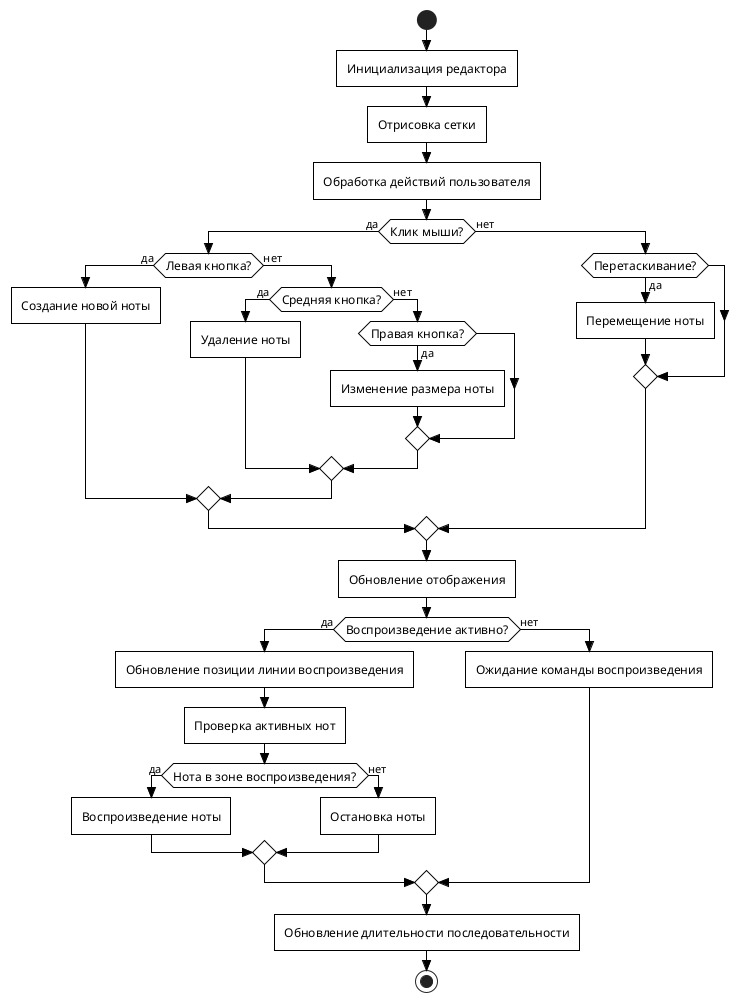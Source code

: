 @startuml
skinparam monochrome true
skinparam shadowing false
skinparam activityFontSize 12
skinparam activityFontName Arial
skinparam activityBorderThickness 1
skinparam activityBackgroundColor none
skinparam activityBorderColor black
skinparam activityCornerRadius 0
skinparam defaultCornerRadius 0
skinparam ArrowColor black
skinparam ActivityDiamondCornerRadius 0
skinparam style strictuml
skinparam roundCorner 0

start

:Инициализация редактора;

:Отрисовка сетки;

:Обработка действий пользователя;

if (Клик мыши?) then (да)
    if (Левая кнопка?) then (да)
        :Создание новой ноты;
    else (нет)
        if (Средняя кнопка?) then (да)
            :Удаление ноты;
        else (нет)
            if (Правая кнопка?) then (да)
                :Изменение размера ноты;
            endif
        endif
    endif
else (нет)
    if (Перетаскивание?) then (да)
        :Перемещение ноты;
    endif
endif

:Обновление отображения;

if (Воспроизведение активно?) then (да)
    :Обновление позиции линии воспроизведения;

    :Проверка активных нот;

    if (Нота в зоне воспроизведения?) then (да)
        :Воспроизведение ноты;
    else (нет)
        :Остановка ноты;
    endif
else (нет)
    :Ожидание команды воспроизведения;
endif

:Обновление длительности последовательности;

stop

@enduml